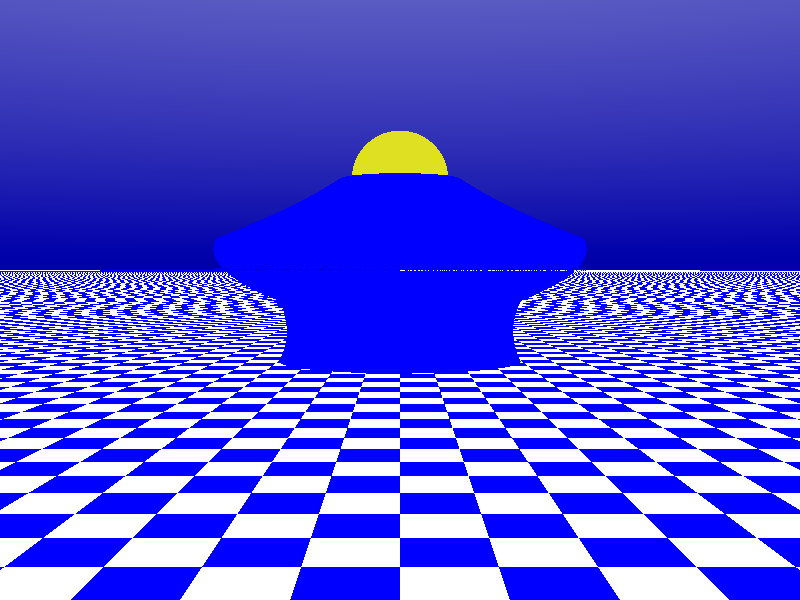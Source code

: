 
// Persistence of Vision Ray Tracer Scene Description File
// File: ?.pov
// Vers: 3
// Desc: Checkered Floor Example
// Date: mm/dd/yy
// Auth: ?
//

#version 3

#include "colors.inc"
#include "textures.inc"
#include "skies.inc"

global_settings
{
 assumed_gamma 1.8
}

// ----------------------------------------
camera
{
  location  <0.0, 0.5, -15.0>
  direction 1.5*z
  right     4/3*x
  look_at   <0.0, 0.0,  0.0>
}

sky_sphere
{
  pigment
  {
    gradient y
    color_map { [0.0 color blue 0.6] [1.0 color rgb 1] }
  }
}

light_source
{
  0*x // light's position (translated below)
  color red 1.0  green 1.0  blue 1.0  // light's color
  translate <-30, 30, -30>
}

// ----------------------------------------
plane
{
  y, -1
  texture
  {
    pigment {checker color rgb 1 color blue 1 scale 0.5}
    finish {Metal}
  }
}




#declare hat = union {
sphere { <0,1,0>, .8 texture {pigment {BrightGold}} finish{Metal} }
lathe {
    quadratic_spline
    6,
    <0,0>, <1,1>, <3,2>, <2,3>, <2,4>, <0,4>
    pigment { Blue }
    finish {
      ambient .3
      phong .75
    }
  }
}

object { hat rotate x*180
         translate y*3}
